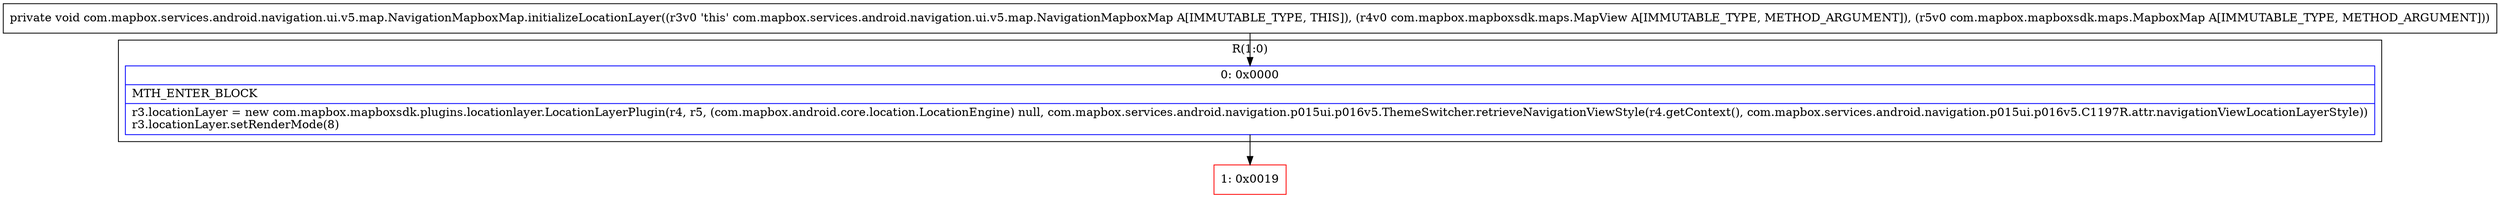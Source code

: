 digraph "CFG forcom.mapbox.services.android.navigation.ui.v5.map.NavigationMapboxMap.initializeLocationLayer(Lcom\/mapbox\/mapboxsdk\/maps\/MapView;Lcom\/mapbox\/mapboxsdk\/maps\/MapboxMap;)V" {
subgraph cluster_Region_731803082 {
label = "R(1:0)";
node [shape=record,color=blue];
Node_0 [shape=record,label="{0\:\ 0x0000|MTH_ENTER_BLOCK\l|r3.locationLayer = new com.mapbox.mapboxsdk.plugins.locationlayer.LocationLayerPlugin(r4, r5, (com.mapbox.android.core.location.LocationEngine) null, com.mapbox.services.android.navigation.p015ui.p016v5.ThemeSwitcher.retrieveNavigationViewStyle(r4.getContext(), com.mapbox.services.android.navigation.p015ui.p016v5.C1197R.attr.navigationViewLocationLayerStyle))\lr3.locationLayer.setRenderMode(8)\l}"];
}
Node_1 [shape=record,color=red,label="{1\:\ 0x0019}"];
MethodNode[shape=record,label="{private void com.mapbox.services.android.navigation.ui.v5.map.NavigationMapboxMap.initializeLocationLayer((r3v0 'this' com.mapbox.services.android.navigation.ui.v5.map.NavigationMapboxMap A[IMMUTABLE_TYPE, THIS]), (r4v0 com.mapbox.mapboxsdk.maps.MapView A[IMMUTABLE_TYPE, METHOD_ARGUMENT]), (r5v0 com.mapbox.mapboxsdk.maps.MapboxMap A[IMMUTABLE_TYPE, METHOD_ARGUMENT])) }"];
MethodNode -> Node_0;
Node_0 -> Node_1;
}

